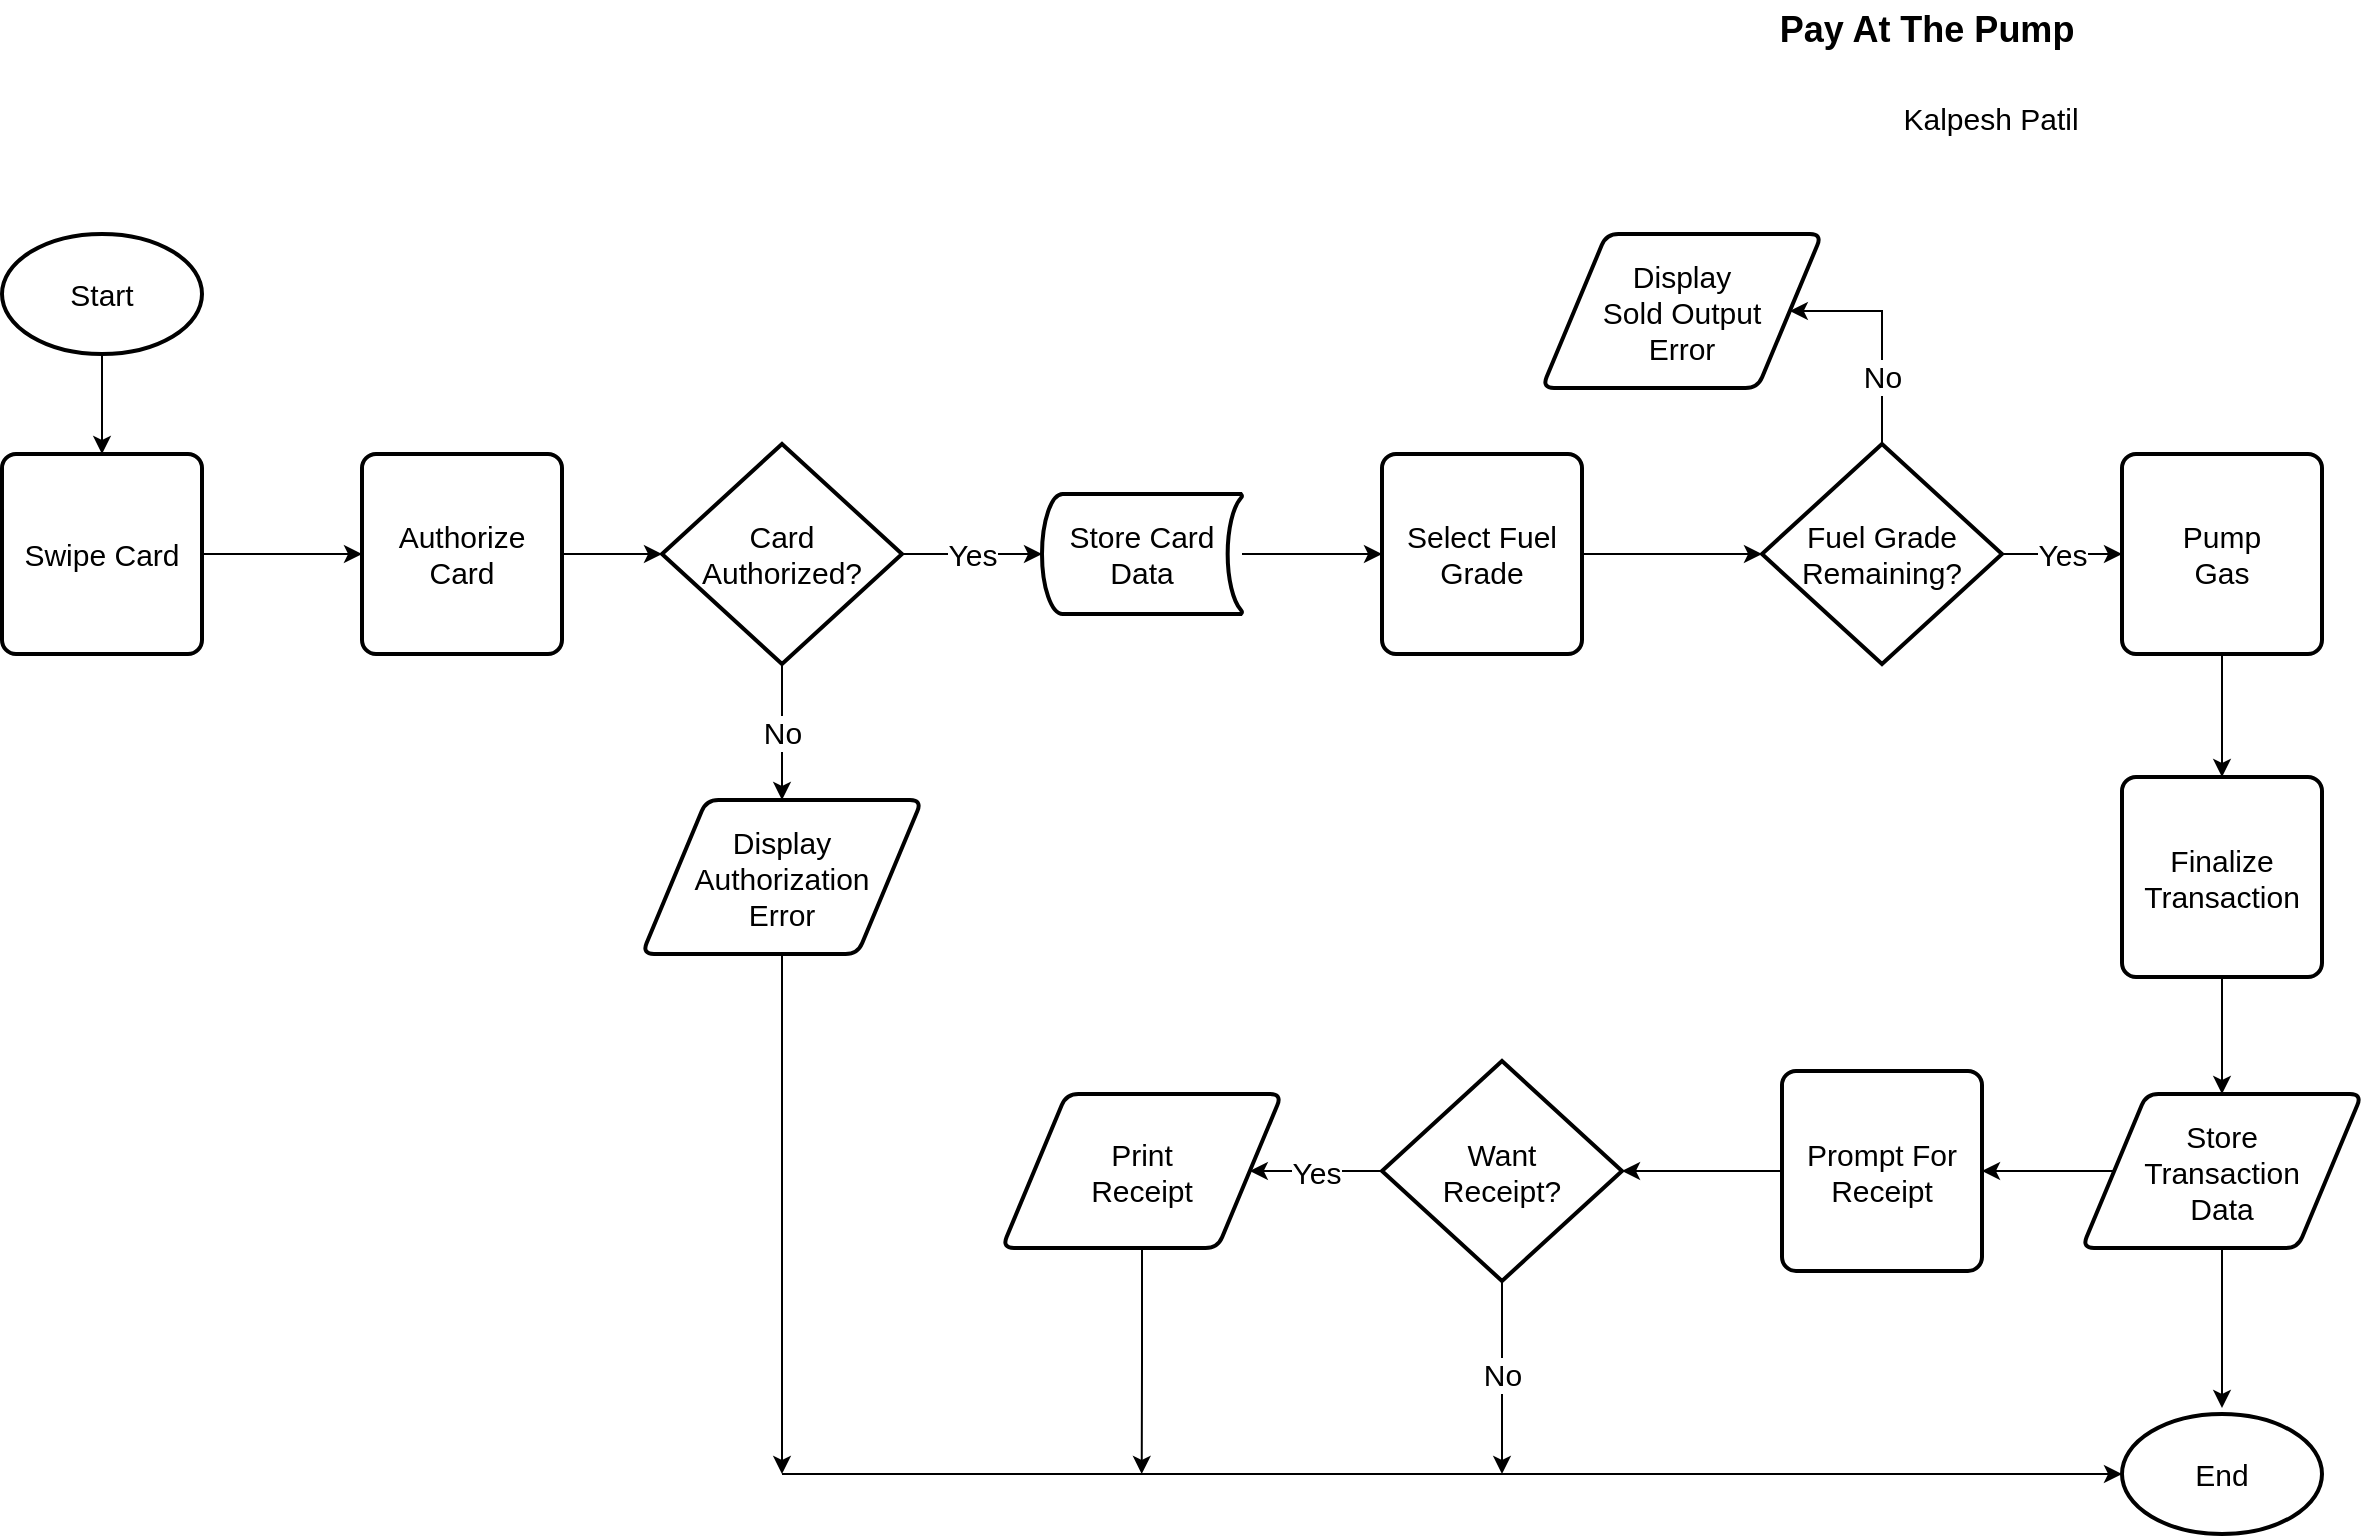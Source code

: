 <mxfile version="13.1.3" type="github">
  <diagram id="KfAL5sggltQANWSq1Kuy" name="PayAtThePump">
    <mxGraphModel dx="1231" dy="806" grid="1" gridSize="10" guides="1" tooltips="1" connect="1" arrows="1" fold="1" page="1" pageScale="1" pageWidth="1169" pageHeight="826" math="0" shadow="0">
      <root>
        <mxCell id="0" />
        <mxCell id="1" parent="0" />
        <mxCell id="nv5p08xHvAk0T2kQ8cHB-1" value="Pay At The Pump" style="text;html=1;align=center;verticalAlign=middle;resizable=0;points=[];autosize=1;fontSize=18;fontStyle=1" vertex="1" parent="1">
          <mxGeometry x="922" y="13" width="160" height="30" as="geometry" />
        </mxCell>
        <mxCell id="nv5p08xHvAk0T2kQ8cHB-2" value="Kalpesh Patil" style="text;html=1;align=center;verticalAlign=middle;resizable=0;points=[];autosize=1;fontSize=15;" vertex="1" parent="1">
          <mxGeometry x="984" y="62" width="100" height="20" as="geometry" />
        </mxCell>
        <mxCell id="nv5p08xHvAk0T2kQ8cHB-24" value="" style="edgeStyle=orthogonalEdgeStyle;rounded=0;orthogonalLoop=1;jettySize=auto;html=1;endArrow=classic;endFill=1;fontSize=15;" edge="1" parent="1" source="nv5p08xHvAk0T2kQ8cHB-3" target="nv5p08xHvAk0T2kQ8cHB-4">
          <mxGeometry relative="1" as="geometry" />
        </mxCell>
        <mxCell id="nv5p08xHvAk0T2kQ8cHB-3" value="Start" style="strokeWidth=2;html=1;shape=mxgraph.flowchart.start_1;whiteSpace=wrap;fontSize=15;" vertex="1" parent="1">
          <mxGeometry x="40" y="130" width="100" height="60" as="geometry" />
        </mxCell>
        <mxCell id="nv5p08xHvAk0T2kQ8cHB-25" value="" style="edgeStyle=orthogonalEdgeStyle;rounded=0;orthogonalLoop=1;jettySize=auto;html=1;endArrow=classic;endFill=1;fontSize=15;" edge="1" parent="1" source="nv5p08xHvAk0T2kQ8cHB-4" target="nv5p08xHvAk0T2kQ8cHB-5">
          <mxGeometry relative="1" as="geometry" />
        </mxCell>
        <mxCell id="nv5p08xHvAk0T2kQ8cHB-4" value="Swipe Card" style="rounded=1;whiteSpace=wrap;html=1;absoluteArcSize=1;arcSize=14;strokeWidth=2;fontSize=15;" vertex="1" parent="1">
          <mxGeometry x="40" y="240" width="100" height="100" as="geometry" />
        </mxCell>
        <mxCell id="nv5p08xHvAk0T2kQ8cHB-26" value="" style="edgeStyle=orthogonalEdgeStyle;rounded=0;orthogonalLoop=1;jettySize=auto;html=1;endArrow=classic;endFill=1;fontSize=15;" edge="1" parent="1" source="nv5p08xHvAk0T2kQ8cHB-5" target="nv5p08xHvAk0T2kQ8cHB-6">
          <mxGeometry relative="1" as="geometry" />
        </mxCell>
        <mxCell id="nv5p08xHvAk0T2kQ8cHB-5" value="Authorize Card" style="rounded=1;whiteSpace=wrap;html=1;absoluteArcSize=1;arcSize=14;strokeWidth=2;fontSize=15;" vertex="1" parent="1">
          <mxGeometry x="220" y="240" width="100" height="100" as="geometry" />
        </mxCell>
        <mxCell id="nv5p08xHvAk0T2kQ8cHB-27" value="Yes" style="edgeStyle=orthogonalEdgeStyle;rounded=0;orthogonalLoop=1;jettySize=auto;html=1;endArrow=classic;endFill=1;fontSize=15;" edge="1" parent="1" source="nv5p08xHvAk0T2kQ8cHB-6" target="nv5p08xHvAk0T2kQ8cHB-9">
          <mxGeometry relative="1" as="geometry" />
        </mxCell>
        <mxCell id="nv5p08xHvAk0T2kQ8cHB-28" value="No" style="edgeStyle=orthogonalEdgeStyle;rounded=0;orthogonalLoop=1;jettySize=auto;html=1;endArrow=classic;endFill=1;fontSize=15;" edge="1" parent="1" source="nv5p08xHvAk0T2kQ8cHB-6" target="nv5p08xHvAk0T2kQ8cHB-8">
          <mxGeometry relative="1" as="geometry" />
        </mxCell>
        <mxCell id="nv5p08xHvAk0T2kQ8cHB-6" value="&lt;div&gt;Card&lt;/div&gt;&lt;div&gt;Authorized?&lt;br&gt;&lt;/div&gt;" style="strokeWidth=2;html=1;shape=mxgraph.flowchart.decision;whiteSpace=wrap;fontSize=15;" vertex="1" parent="1">
          <mxGeometry x="370" y="235" width="120" height="110" as="geometry" />
        </mxCell>
        <mxCell id="nv5p08xHvAk0T2kQ8cHB-39" value="Yes" style="edgeStyle=orthogonalEdgeStyle;rounded=0;orthogonalLoop=1;jettySize=auto;html=1;exitX=0;exitY=0.5;exitDx=0;exitDy=0;exitPerimeter=0;entryX=1;entryY=0.5;entryDx=0;entryDy=0;endArrow=classic;endFill=1;fontSize=15;" edge="1" parent="1" source="nv5p08xHvAk0T2kQ8cHB-20" target="nv5p08xHvAk0T2kQ8cHB-22">
          <mxGeometry relative="1" as="geometry" />
        </mxCell>
        <mxCell id="nv5p08xHvAk0T2kQ8cHB-41" value="No" style="edgeStyle=orthogonalEdgeStyle;rounded=0;orthogonalLoop=1;jettySize=auto;html=1;exitX=0.5;exitY=1;exitDx=0;exitDy=0;exitPerimeter=0;endArrow=classic;endFill=1;fontSize=15;" edge="1" parent="1" source="nv5p08xHvAk0T2kQ8cHB-20">
          <mxGeometry x="-0.036" relative="1" as="geometry">
            <mxPoint x="790" y="750" as="targetPoint" />
            <mxPoint y="-1" as="offset" />
          </mxGeometry>
        </mxCell>
        <mxCell id="nv5p08xHvAk0T2kQ8cHB-20" value="&lt;div&gt;Want&lt;/div&gt;&lt;div&gt;Receipt?&lt;br&gt;&lt;/div&gt;" style="strokeWidth=2;html=1;shape=mxgraph.flowchart.decision;whiteSpace=wrap;fontSize=15;" vertex="1" parent="1">
          <mxGeometry x="730" y="543.5" width="120" height="110" as="geometry" />
        </mxCell>
        <mxCell id="nv5p08xHvAk0T2kQ8cHB-36" value="Yes" style="edgeStyle=orthogonalEdgeStyle;rounded=0;orthogonalLoop=1;jettySize=auto;html=1;endArrow=classic;endFill=1;fontSize=15;" edge="1" parent="1" source="nv5p08xHvAk0T2kQ8cHB-14" target="nv5p08xHvAk0T2kQ8cHB-32">
          <mxGeometry relative="1" as="geometry" />
        </mxCell>
        <mxCell id="nv5p08xHvAk0T2kQ8cHB-38" value="No" style="edgeStyle=orthogonalEdgeStyle;rounded=0;orthogonalLoop=1;jettySize=auto;html=1;exitX=0.5;exitY=0;exitDx=0;exitDy=0;exitPerimeter=0;entryX=1;entryY=0.5;entryDx=0;entryDy=0;endArrow=classic;endFill=1;fontSize=15;" edge="1" parent="1" source="nv5p08xHvAk0T2kQ8cHB-14" target="nv5p08xHvAk0T2kQ8cHB-13">
          <mxGeometry x="-0.378" relative="1" as="geometry">
            <Array as="points">
              <mxPoint x="980" y="169" />
            </Array>
            <mxPoint y="1" as="offset" />
          </mxGeometry>
        </mxCell>
        <mxCell id="nv5p08xHvAk0T2kQ8cHB-14" value="&lt;div&gt;Fuel Grade&lt;/div&gt;&lt;div&gt;Remaining?&lt;br&gt;&lt;/div&gt;" style="strokeWidth=2;html=1;shape=mxgraph.flowchart.decision;whiteSpace=wrap;fontSize=15;" vertex="1" parent="1">
          <mxGeometry x="920" y="235" width="120" height="110" as="geometry" />
        </mxCell>
        <mxCell id="nv5p08xHvAk0T2kQ8cHB-44" style="edgeStyle=orthogonalEdgeStyle;rounded=0;orthogonalLoop=1;jettySize=auto;html=1;exitX=0.5;exitY=1;exitDx=0;exitDy=0;endArrow=classic;endFill=1;fontSize=15;" edge="1" parent="1" source="nv5p08xHvAk0T2kQ8cHB-8">
          <mxGeometry relative="1" as="geometry">
            <mxPoint x="430" y="750" as="targetPoint" />
            <Array as="points">
              <mxPoint x="430" y="750" />
            </Array>
          </mxGeometry>
        </mxCell>
        <mxCell id="nv5p08xHvAk0T2kQ8cHB-8" value="&lt;div&gt;Display&lt;/div&gt;&lt;div&gt;Authorization&lt;/div&gt;&lt;div&gt;Error&lt;br&gt;&lt;/div&gt;" style="shape=parallelogram;html=1;strokeWidth=2;perimeter=parallelogramPerimeter;whiteSpace=wrap;rounded=1;arcSize=12;size=0.23;fontSize=15;" vertex="1" parent="1">
          <mxGeometry x="360" y="413" width="140" height="77" as="geometry" />
        </mxCell>
        <mxCell id="nv5p08xHvAk0T2kQ8cHB-45" style="edgeStyle=orthogonalEdgeStyle;rounded=0;orthogonalLoop=1;jettySize=auto;html=1;exitX=0.5;exitY=1;exitDx=0;exitDy=0;endArrow=classic;endFill=1;fontSize=15;" edge="1" parent="1" source="nv5p08xHvAk0T2kQ8cHB-22">
          <mxGeometry relative="1" as="geometry">
            <mxPoint x="609.857" y="750" as="targetPoint" />
          </mxGeometry>
        </mxCell>
        <mxCell id="nv5p08xHvAk0T2kQ8cHB-22" value="&lt;div&gt;Print&lt;/div&gt;&lt;div&gt;Receipt&lt;br&gt;&lt;/div&gt;" style="shape=parallelogram;html=1;strokeWidth=2;perimeter=parallelogramPerimeter;whiteSpace=wrap;rounded=1;arcSize=12;size=0.23;fontSize=15;" vertex="1" parent="1">
          <mxGeometry x="540" y="560" width="140" height="77" as="geometry" />
        </mxCell>
        <mxCell id="nv5p08xHvAk0T2kQ8cHB-35" value="" style="edgeStyle=orthogonalEdgeStyle;rounded=0;orthogonalLoop=1;jettySize=auto;html=1;endArrow=classic;endFill=1;fontSize=15;" edge="1" parent="1" source="nv5p08xHvAk0T2kQ8cHB-18">
          <mxGeometry relative="1" as="geometry">
            <mxPoint x="1150" y="717" as="targetPoint" />
          </mxGeometry>
        </mxCell>
        <mxCell id="nv5p08xHvAk0T2kQ8cHB-47" style="edgeStyle=orthogonalEdgeStyle;rounded=0;orthogonalLoop=1;jettySize=auto;html=1;exitX=0;exitY=0.5;exitDx=0;exitDy=0;entryX=1;entryY=0.5;entryDx=0;entryDy=0;endArrow=classic;endFill=1;fontSize=15;" edge="1" parent="1" source="nv5p08xHvAk0T2kQ8cHB-18" target="nv5p08xHvAk0T2kQ8cHB-19">
          <mxGeometry relative="1" as="geometry" />
        </mxCell>
        <mxCell id="nv5p08xHvAk0T2kQ8cHB-18" value="&lt;div&gt;Store&lt;/div&gt;&lt;div&gt;Transaction&lt;/div&gt;&lt;div&gt;Data&lt;br&gt;&lt;/div&gt;" style="shape=parallelogram;html=1;strokeWidth=2;perimeter=parallelogramPerimeter;whiteSpace=wrap;rounded=1;arcSize=12;size=0.23;fontSize=15;" vertex="1" parent="1">
          <mxGeometry x="1080" y="560" width="140" height="77" as="geometry" />
        </mxCell>
        <mxCell id="nv5p08xHvAk0T2kQ8cHB-13" value="&lt;div&gt;Display&lt;/div&gt;&lt;div&gt;Sold Output&lt;br&gt;&lt;/div&gt;&lt;div&gt;Error&lt;br&gt;&lt;/div&gt;" style="shape=parallelogram;html=1;strokeWidth=2;perimeter=parallelogramPerimeter;whiteSpace=wrap;rounded=1;arcSize=12;size=0.23;fontSize=15;" vertex="1" parent="1">
          <mxGeometry x="810" y="130" width="140" height="77" as="geometry" />
        </mxCell>
        <mxCell id="nv5p08xHvAk0T2kQ8cHB-29" value="" style="edgeStyle=orthogonalEdgeStyle;rounded=0;orthogonalLoop=1;jettySize=auto;html=1;endArrow=classic;endFill=1;fontSize=15;" edge="1" parent="1" source="nv5p08xHvAk0T2kQ8cHB-9" target="nv5p08xHvAk0T2kQ8cHB-10">
          <mxGeometry relative="1" as="geometry" />
        </mxCell>
        <mxCell id="nv5p08xHvAk0T2kQ8cHB-9" value="&lt;div&gt;Store Card&lt;/div&gt;&lt;div&gt;Data&lt;br&gt;&lt;/div&gt;" style="strokeWidth=2;html=1;shape=mxgraph.flowchart.stored_data;whiteSpace=wrap;fontSize=15;" vertex="1" parent="1">
          <mxGeometry x="560" y="260" width="100" height="60" as="geometry" />
        </mxCell>
        <mxCell id="nv5p08xHvAk0T2kQ8cHB-31" value="" style="edgeStyle=orthogonalEdgeStyle;rounded=0;orthogonalLoop=1;jettySize=auto;html=1;endArrow=classic;endFill=1;fontSize=15;" edge="1" parent="1" source="nv5p08xHvAk0T2kQ8cHB-10" target="nv5p08xHvAk0T2kQ8cHB-14">
          <mxGeometry relative="1" as="geometry" />
        </mxCell>
        <mxCell id="nv5p08xHvAk0T2kQ8cHB-10" value="&lt;div&gt;Select Fuel&lt;/div&gt;&lt;div&gt;Grade&lt;br&gt;&lt;/div&gt;" style="rounded=1;whiteSpace=wrap;html=1;absoluteArcSize=1;arcSize=14;strokeWidth=2;fontSize=15;" vertex="1" parent="1">
          <mxGeometry x="730" y="240" width="100" height="100" as="geometry" />
        </mxCell>
        <mxCell id="nv5p08xHvAk0T2kQ8cHB-33" value="" style="edgeStyle=orthogonalEdgeStyle;rounded=0;orthogonalLoop=1;jettySize=auto;html=1;endArrow=classic;endFill=1;fontSize=15;" edge="1" parent="1" source="nv5p08xHvAk0T2kQ8cHB-32" target="nv5p08xHvAk0T2kQ8cHB-17">
          <mxGeometry relative="1" as="geometry" />
        </mxCell>
        <mxCell id="nv5p08xHvAk0T2kQ8cHB-32" value="&lt;div&gt;Pump&lt;/div&gt;&lt;div&gt;Gas&lt;br&gt;&lt;/div&gt;" style="rounded=1;whiteSpace=wrap;html=1;absoluteArcSize=1;arcSize=14;strokeWidth=2;fontSize=15;" vertex="1" parent="1">
          <mxGeometry x="1100" y="240" width="100" height="100" as="geometry" />
        </mxCell>
        <mxCell id="nv5p08xHvAk0T2kQ8cHB-34" value="" style="edgeStyle=orthogonalEdgeStyle;rounded=0;orthogonalLoop=1;jettySize=auto;html=1;endArrow=classic;endFill=1;fontSize=15;" edge="1" parent="1" source="nv5p08xHvAk0T2kQ8cHB-17" target="nv5p08xHvAk0T2kQ8cHB-18">
          <mxGeometry relative="1" as="geometry" />
        </mxCell>
        <mxCell id="nv5p08xHvAk0T2kQ8cHB-17" value="&lt;div&gt;Finalize&lt;/div&gt;&lt;div&gt;Transaction&lt;br&gt;&lt;/div&gt;" style="rounded=1;whiteSpace=wrap;html=1;absoluteArcSize=1;arcSize=14;strokeWidth=2;fontSize=15;" vertex="1" parent="1">
          <mxGeometry x="1100" y="401.5" width="100" height="100" as="geometry" />
        </mxCell>
        <mxCell id="nv5p08xHvAk0T2kQ8cHB-40" style="edgeStyle=orthogonalEdgeStyle;rounded=0;orthogonalLoop=1;jettySize=auto;html=1;exitX=0;exitY=0.5;exitDx=0;exitDy=0;entryX=1;entryY=0.5;entryDx=0;entryDy=0;entryPerimeter=0;endArrow=classic;endFill=1;fontSize=15;" edge="1" parent="1" source="nv5p08xHvAk0T2kQ8cHB-19" target="nv5p08xHvAk0T2kQ8cHB-20">
          <mxGeometry relative="1" as="geometry" />
        </mxCell>
        <mxCell id="nv5p08xHvAk0T2kQ8cHB-19" value="Prompt For Receipt" style="rounded=1;whiteSpace=wrap;html=1;absoluteArcSize=1;arcSize=14;strokeWidth=2;fontSize=15;" vertex="1" parent="1">
          <mxGeometry x="930" y="548.5" width="100" height="100" as="geometry" />
        </mxCell>
        <mxCell id="nv5p08xHvAk0T2kQ8cHB-23" value="End" style="strokeWidth=2;html=1;shape=mxgraph.flowchart.start_1;whiteSpace=wrap;fontSize=15;" vertex="1" parent="1">
          <mxGeometry x="1100" y="720" width="100" height="60" as="geometry" />
        </mxCell>
        <mxCell id="nv5p08xHvAk0T2kQ8cHB-46" value="" style="endArrow=classic;html=1;fontSize=15;entryX=0;entryY=0.5;entryDx=0;entryDy=0;entryPerimeter=0;endFill=1;" edge="1" parent="1" target="nv5p08xHvAk0T2kQ8cHB-23">
          <mxGeometry width="50" height="50" relative="1" as="geometry">
            <mxPoint x="430" y="750" as="sourcePoint" />
            <mxPoint x="650" y="710" as="targetPoint" />
          </mxGeometry>
        </mxCell>
      </root>
    </mxGraphModel>
  </diagram>
</mxfile>
